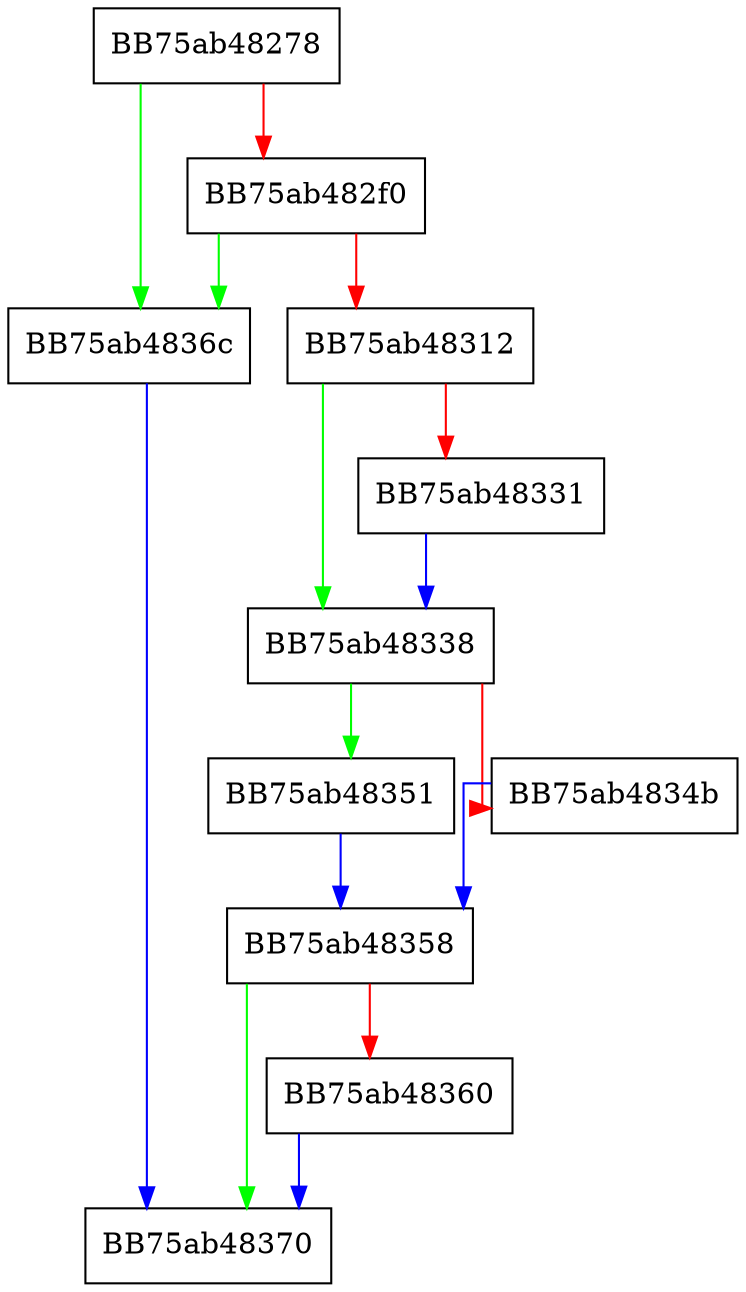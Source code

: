 digraph MatchStartMenuPath {
  node [shape="box"];
  graph [splines=ortho];
  BB75ab48278 -> BB75ab4836c [color="green"];
  BB75ab48278 -> BB75ab482f0 [color="red"];
  BB75ab482f0 -> BB75ab4836c [color="green"];
  BB75ab482f0 -> BB75ab48312 [color="red"];
  BB75ab48312 -> BB75ab48338 [color="green"];
  BB75ab48312 -> BB75ab48331 [color="red"];
  BB75ab48331 -> BB75ab48338 [color="blue"];
  BB75ab48338 -> BB75ab48351 [color="green"];
  BB75ab48338 -> BB75ab4834b [color="red"];
  BB75ab4834b -> BB75ab48358 [color="blue"];
  BB75ab48351 -> BB75ab48358 [color="blue"];
  BB75ab48358 -> BB75ab48370 [color="green"];
  BB75ab48358 -> BB75ab48360 [color="red"];
  BB75ab48360 -> BB75ab48370 [color="blue"];
  BB75ab4836c -> BB75ab48370 [color="blue"];
}